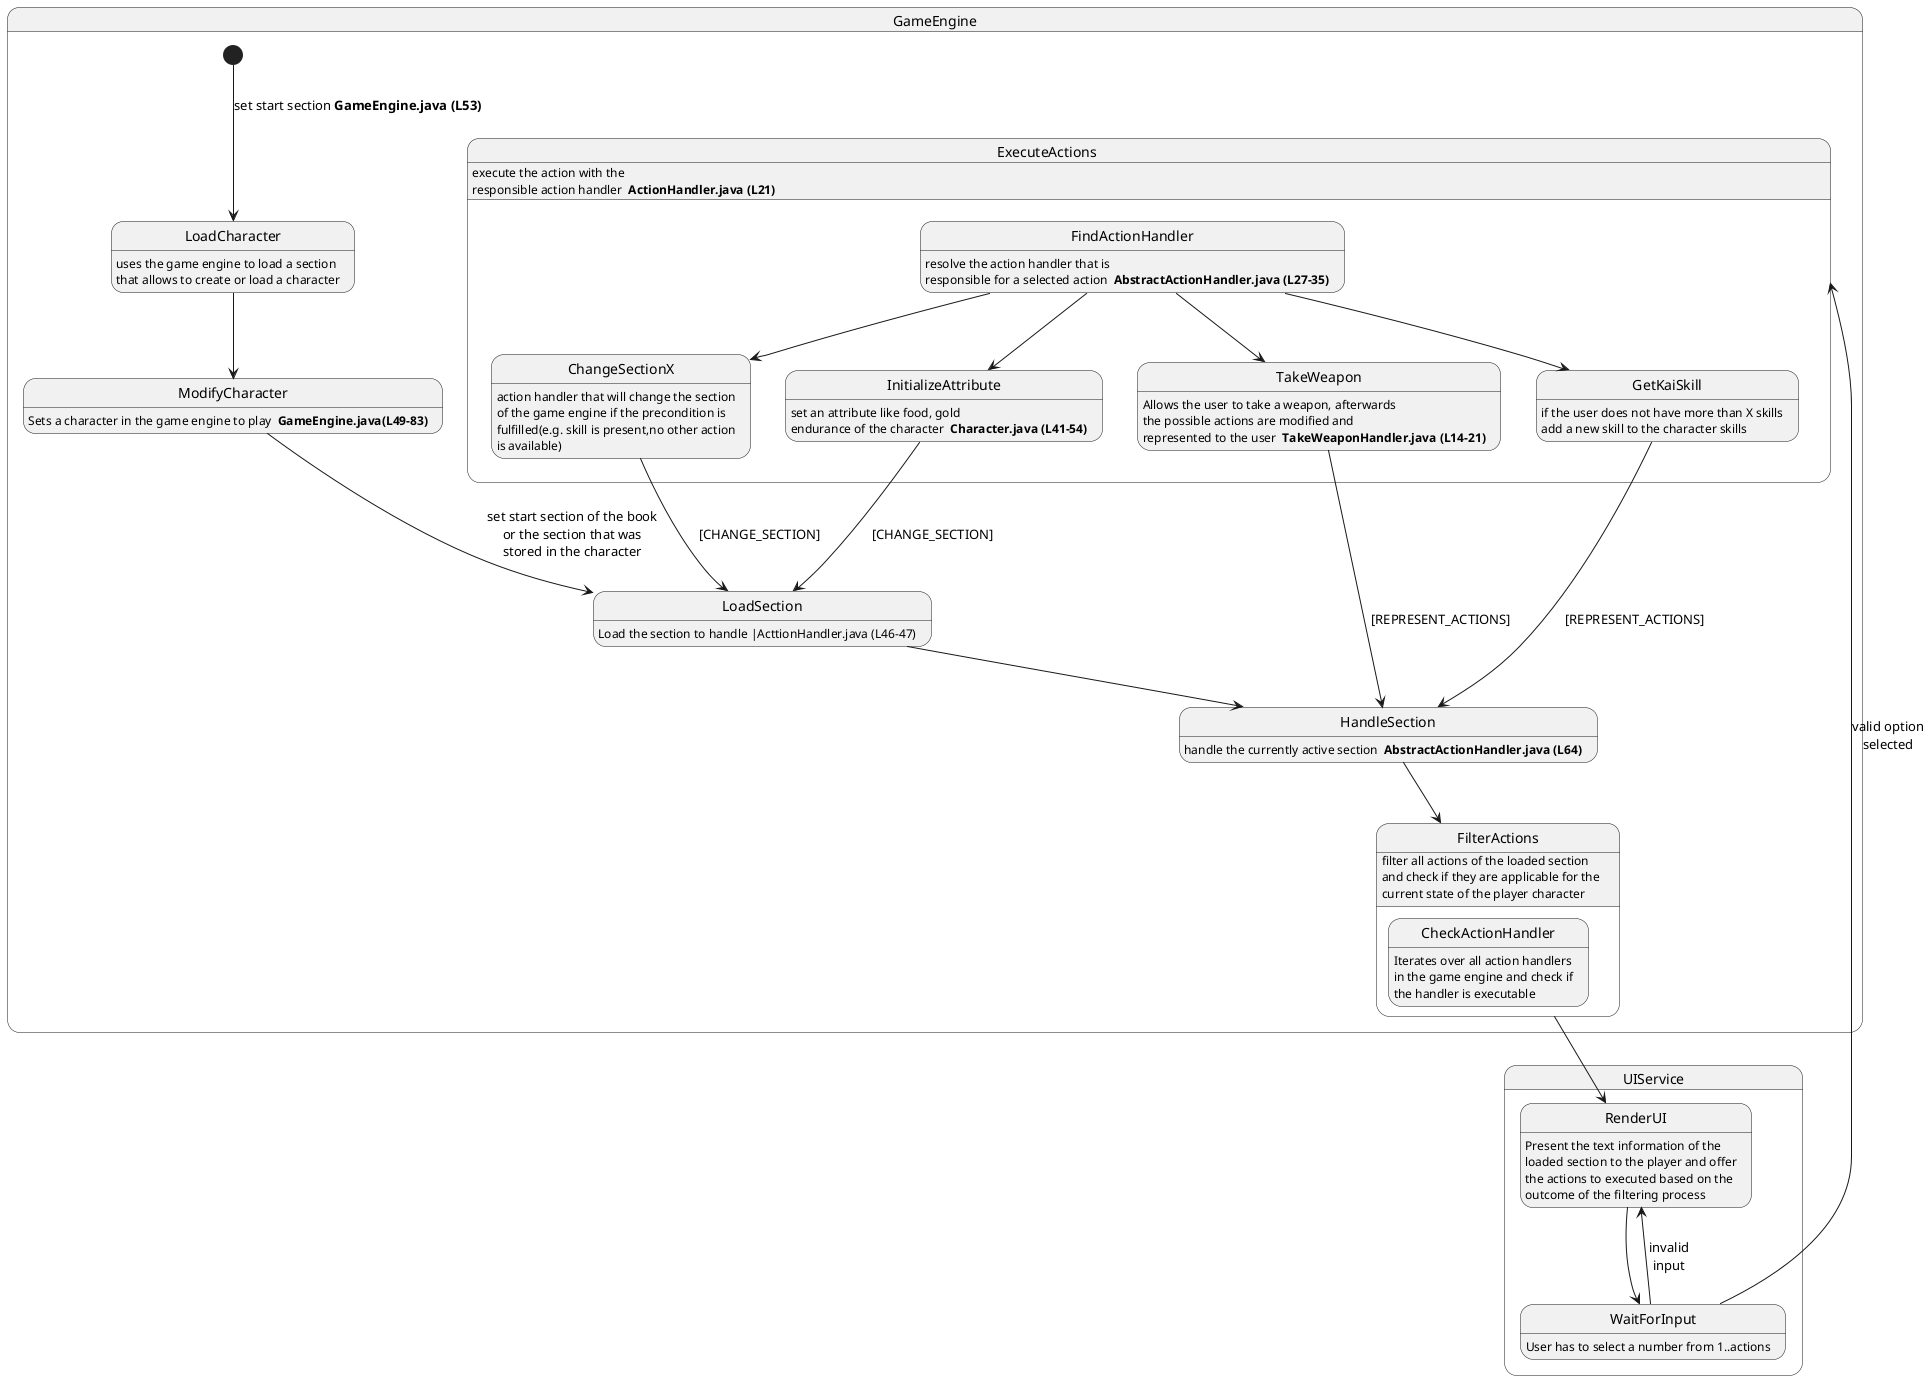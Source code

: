 @startuml



state GameEngine {

    [*] --> LoadCharacter: set start section <b>GameEngine.java (L53)
    LoadCharacter: uses the game engine to load a section\nthat allows to create or load a character
    LoadCharacter --> ModifyCharacter
    ModifyCharacter: Sets a character in the game engine to play <b> GameEngine.java(L49-83)
    ModifyCharacter --> LoadSection: set start section of the book\nor the section that was\nstored in the character
    LoadSection --> HandleSection
    LoadSection: Load the section to handle |ActtionHandler.java (L46-47)
    HandleSection: handle the currently active section <b> AbstractActionHandler.java (L64)
    HandleSection --> FilterActions

    state FilterActions {
        FilterActions: filter all actions of the loaded section\nand check if they are applicable for the\ncurrent state of the player character
        CheckActionHandler: Iterates over all action handlers\nin the game engine and check if\nthe handler is executable
    }

    state ExecuteActions {
        ExecuteActions: execute the action with the\nresponsible action handler <b> ActionHandler.java (L21)

        FindActionHandler: resolve the action handler that is\nresponsible for a selected action <b> AbstractActionHandler.java (L27-35)

        FindActionHandler --> ChangeSectionX
        ChangeSectionX: action handler that will change the section\nof the game engine if the precondition is\nfulfilled(e.g. skill is present,no other action\nis available)
        ChangeSectionX --> LoadSection: [CHANGE_SECTION]

        FindActionHandler --> InitializeAttribute
        InitializeAttribute: set an attribute like food, gold\nendurance of the character <b> Character.java (L41-54)
        InitializeAttribute --> LoadSection: [CHANGE_SECTION]

        FindActionHandler --> TakeWeapon
        TakeWeapon: Allows the user to take a weapon, afterwards\nthe possible actions are modified and\nrepresented to the user <b> TakeWeaponHandler.java (L14-21)
        TakeWeapon --> HandleSection: [REPRESENT_ACTIONS]

        FindActionHandler --> GetKaiSkill
        GetKaiSkill: if the user does not have more than X skills\nadd a new skill to the character skills
        GetKaiSkill --> HandleSection: [REPRESENT_ACTIONS]
    }

}

state UIService {
    FilterActions --> RenderUI
    RenderUI -->  WaitForInput
    RenderUI: Present the text information of the\nloaded section to the player and offer\nthe actions to executed based on the\noutcome of the filtering process
    WaitForInput: User has to select a number from 1..actions

    WaitForInput --> RenderUI: invalid\ninput
    WaitForInput --> ExecuteActions: valid option\nselected
}





@enduml